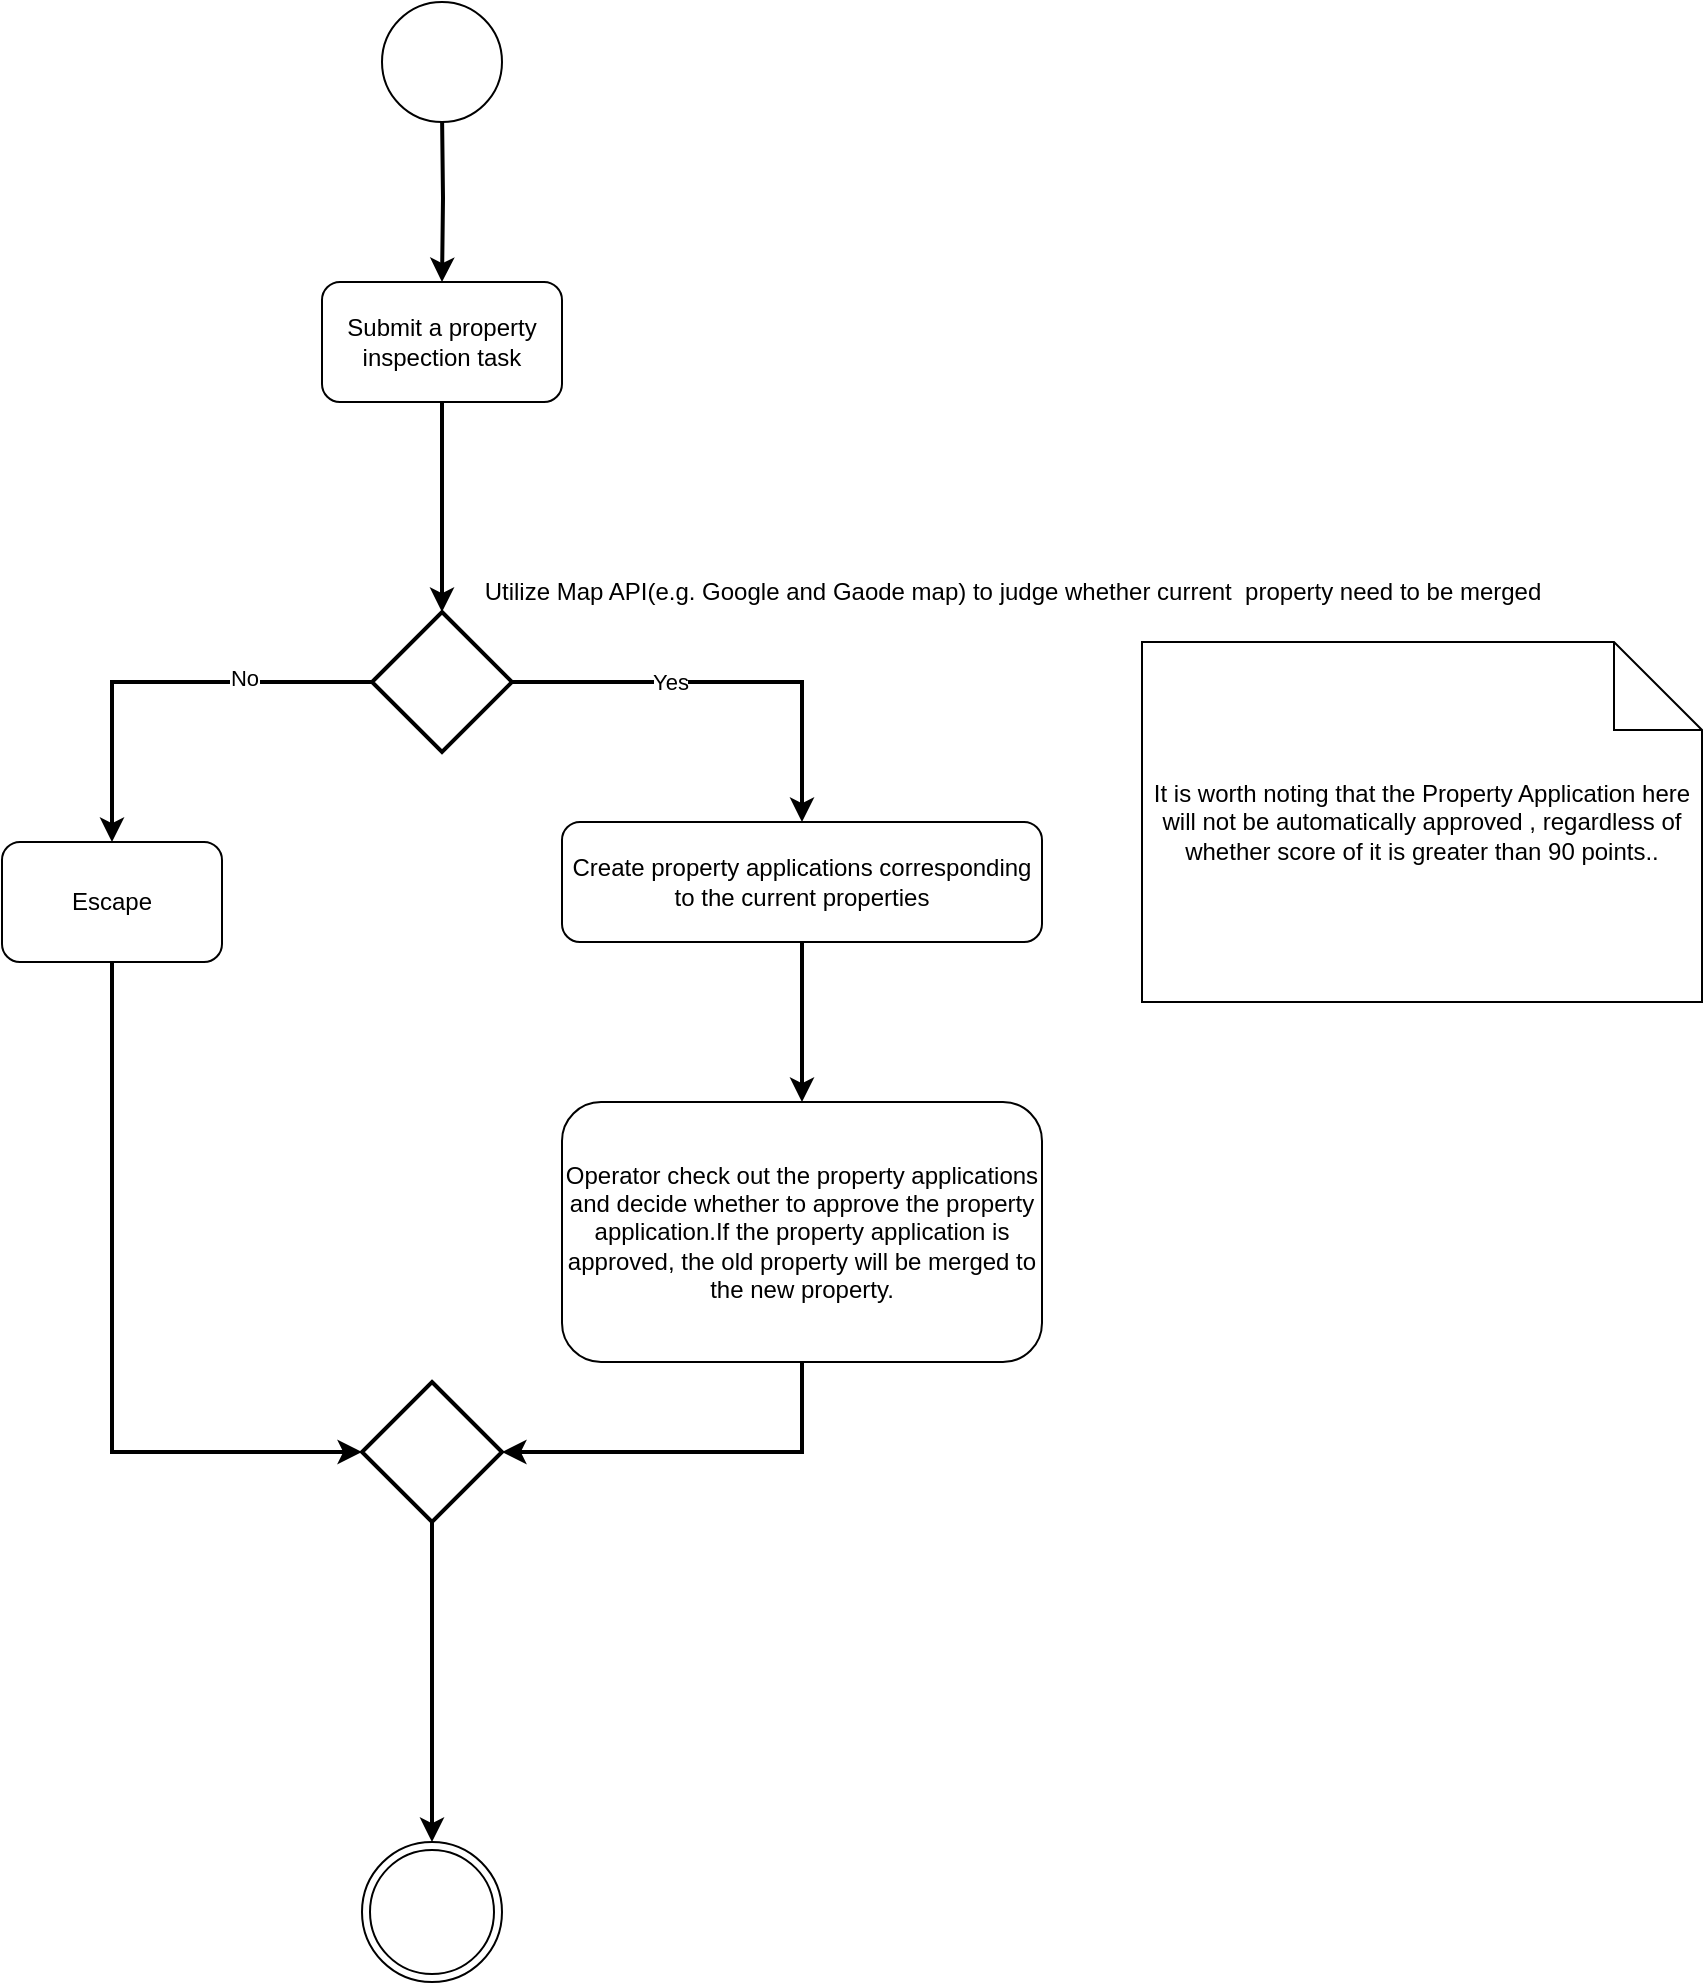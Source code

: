 <mxfile version="22.1.1" type="github" pages="2">
  <diagram name="第 1 页" id="K4dIMxSgs0AL1FMop_PG">
    <mxGraphModel dx="1372" dy="832" grid="1" gridSize="10" guides="1" tooltips="1" connect="1" arrows="1" fold="1" page="1" pageScale="1" pageWidth="827" pageHeight="1169" math="0" shadow="0">
      <root>
        <mxCell id="0" />
        <mxCell id="1" parent="0" />
        <mxCell id="1N3cbj_YcuuvRy0N6DCH-7" style="edgeStyle=orthogonalEdgeStyle;rounded=0;orthogonalLoop=1;jettySize=auto;html=1;exitX=0.5;exitY=1;exitDx=0;exitDy=0;strokeWidth=2;" parent="1" target="1N3cbj_YcuuvRy0N6DCH-6" edge="1">
          <mxGeometry relative="1" as="geometry">
            <mxPoint x="290" y="265" as="sourcePoint" />
          </mxGeometry>
        </mxCell>
        <mxCell id="1N3cbj_YcuuvRy0N6DCH-10" style="edgeStyle=orthogonalEdgeStyle;rounded=0;orthogonalLoop=1;jettySize=auto;html=1;exitX=0.5;exitY=1;exitDx=0;exitDy=0;entryX=0.5;entryY=0;entryDx=0;entryDy=0;entryPerimeter=0;strokeWidth=2;" parent="1" source="1N3cbj_YcuuvRy0N6DCH-6" target="1N3cbj_YcuuvRy0N6DCH-8" edge="1">
          <mxGeometry relative="1" as="geometry" />
        </mxCell>
        <mxCell id="1N3cbj_YcuuvRy0N6DCH-6" value="Submit a property inspection task" style="rounded=1;whiteSpace=wrap;html=1;" parent="1" vertex="1">
          <mxGeometry x="230" y="350" width="120" height="60" as="geometry" />
        </mxCell>
        <mxCell id="1N3cbj_YcuuvRy0N6DCH-14" style="edgeStyle=orthogonalEdgeStyle;rounded=0;orthogonalLoop=1;jettySize=auto;html=1;exitX=0;exitY=0.5;exitDx=0;exitDy=0;exitPerimeter=0;entryX=0.5;entryY=0;entryDx=0;entryDy=0;strokeWidth=2;" parent="1" source="1N3cbj_YcuuvRy0N6DCH-8" target="1N3cbj_YcuuvRy0N6DCH-12" edge="1">
          <mxGeometry relative="1" as="geometry" />
        </mxCell>
        <mxCell id="1N3cbj_YcuuvRy0N6DCH-17" value="No" style="edgeLabel;html=1;align=center;verticalAlign=middle;resizable=0;points=[];" parent="1N3cbj_YcuuvRy0N6DCH-14" vertex="1" connectable="0">
          <mxGeometry x="-0.389" y="-2" relative="1" as="geometry">
            <mxPoint as="offset" />
          </mxGeometry>
        </mxCell>
        <mxCell id="1N3cbj_YcuuvRy0N6DCH-16" style="edgeStyle=orthogonalEdgeStyle;rounded=0;orthogonalLoop=1;jettySize=auto;html=1;exitX=1;exitY=0.5;exitDx=0;exitDy=0;exitPerimeter=0;entryX=0.5;entryY=0;entryDx=0;entryDy=0;strokeWidth=2;" parent="1" source="1N3cbj_YcuuvRy0N6DCH-8" target="1N3cbj_YcuuvRy0N6DCH-15" edge="1">
          <mxGeometry relative="1" as="geometry" />
        </mxCell>
        <mxCell id="1N3cbj_YcuuvRy0N6DCH-18" value="Yes" style="edgeLabel;html=1;align=center;verticalAlign=middle;resizable=0;points=[];" parent="1N3cbj_YcuuvRy0N6DCH-16" vertex="1" connectable="0">
          <mxGeometry x="-0.263" y="-3" relative="1" as="geometry">
            <mxPoint y="-3" as="offset" />
          </mxGeometry>
        </mxCell>
        <mxCell id="1N3cbj_YcuuvRy0N6DCH-8" value="" style="strokeWidth=2;html=1;shape=mxgraph.flowchart.decision;whiteSpace=wrap;" parent="1" vertex="1">
          <mxGeometry x="255" y="515" width="70" height="70" as="geometry" />
        </mxCell>
        <mxCell id="1N3cbj_YcuuvRy0N6DCH-11" value="Utilize Map API(e.g. Google and Gaode map) to judge whether current&amp;nbsp; property need to be merged" style="text;html=1;align=center;verticalAlign=middle;resizable=0;points=[];autosize=1;strokeColor=none;fillColor=none;" parent="1" vertex="1">
          <mxGeometry x="300" y="490" width="550" height="30" as="geometry" />
        </mxCell>
        <mxCell id="1N3cbj_YcuuvRy0N6DCH-24" style="edgeStyle=orthogonalEdgeStyle;rounded=0;orthogonalLoop=1;jettySize=auto;html=1;exitX=0.5;exitY=1;exitDx=0;exitDy=0;entryX=0;entryY=0.5;entryDx=0;entryDy=0;entryPerimeter=0;strokeWidth=2;" parent="1" source="1N3cbj_YcuuvRy0N6DCH-12" target="1N3cbj_YcuuvRy0N6DCH-23" edge="1">
          <mxGeometry relative="1" as="geometry" />
        </mxCell>
        <mxCell id="1N3cbj_YcuuvRy0N6DCH-12" value="Escape" style="rounded=1;whiteSpace=wrap;html=1;" parent="1" vertex="1">
          <mxGeometry x="70" y="630" width="110" height="60" as="geometry" />
        </mxCell>
        <mxCell id="zGpB3c6iRwnpBz7cjaV9-3" style="edgeStyle=orthogonalEdgeStyle;rounded=0;orthogonalLoop=1;jettySize=auto;html=1;exitX=0.5;exitY=1;exitDx=0;exitDy=0;entryX=0.5;entryY=0;entryDx=0;entryDy=0;strokeWidth=2;" parent="1" source="1N3cbj_YcuuvRy0N6DCH-15" target="zGpB3c6iRwnpBz7cjaV9-1" edge="1">
          <mxGeometry relative="1" as="geometry" />
        </mxCell>
        <mxCell id="1N3cbj_YcuuvRy0N6DCH-15" value="Create property applications corresponding to the current properties" style="rounded=1;whiteSpace=wrap;html=1;" parent="1" vertex="1">
          <mxGeometry x="350" y="620" width="240" height="60" as="geometry" />
        </mxCell>
        <mxCell id="1N3cbj_YcuuvRy0N6DCH-20" value="" style="ellipse;shape=doubleEllipse;whiteSpace=wrap;html=1;aspect=fixed;" parent="1" vertex="1">
          <mxGeometry x="250" y="1130" width="70" height="70" as="geometry" />
        </mxCell>
        <mxCell id="1N3cbj_YcuuvRy0N6DCH-21" value="" style="ellipse;whiteSpace=wrap;html=1;aspect=fixed;" parent="1" vertex="1">
          <mxGeometry x="260" y="210" width="60" height="60" as="geometry" />
        </mxCell>
        <mxCell id="zGpB3c6iRwnpBz7cjaV9-6" style="edgeStyle=orthogonalEdgeStyle;rounded=0;orthogonalLoop=1;jettySize=auto;html=1;exitX=0.5;exitY=1;exitDx=0;exitDy=0;exitPerimeter=0;strokeWidth=2;" parent="1" source="1N3cbj_YcuuvRy0N6DCH-23" target="1N3cbj_YcuuvRy0N6DCH-20" edge="1">
          <mxGeometry relative="1" as="geometry" />
        </mxCell>
        <mxCell id="1N3cbj_YcuuvRy0N6DCH-23" value="" style="strokeWidth=2;html=1;shape=mxgraph.flowchart.decision;whiteSpace=wrap;" parent="1" vertex="1">
          <mxGeometry x="250" y="900" width="70" height="70" as="geometry" />
        </mxCell>
        <mxCell id="1N3cbj_YcuuvRy0N6DCH-27" value="It is worth noting that the Property Application here will not be automatically approved , regardless of whether score of it is greater than 90 points.." style="shape=note;size=44;whiteSpace=wrap;html=1;" parent="1" vertex="1">
          <mxGeometry x="640" y="530" width="280" height="180" as="geometry" />
        </mxCell>
        <mxCell id="zGpB3c6iRwnpBz7cjaV9-1" value="Operator check out the property applications and decide whether to approve the property application.If the property application is approved, the old property will be merged to the new property." style="rounded=1;whiteSpace=wrap;html=1;" parent="1" vertex="1">
          <mxGeometry x="350" y="760" width="240" height="130" as="geometry" />
        </mxCell>
        <mxCell id="zGpB3c6iRwnpBz7cjaV9-5" style="edgeStyle=orthogonalEdgeStyle;rounded=0;orthogonalLoop=1;jettySize=auto;html=1;exitX=0.5;exitY=1;exitDx=0;exitDy=0;entryX=1;entryY=0.5;entryDx=0;entryDy=0;entryPerimeter=0;strokeWidth=2;" parent="1" source="zGpB3c6iRwnpBz7cjaV9-1" target="1N3cbj_YcuuvRy0N6DCH-23" edge="1">
          <mxGeometry relative="1" as="geometry" />
        </mxCell>
      </root>
    </mxGraphModel>
  </diagram>
  <diagram id="SMi6vsqU-5wX4LhEPzyN" name="第 2 页">
    <mxGraphModel dx="1612" dy="832" grid="1" gridSize="10" guides="1" tooltips="1" connect="1" arrows="1" fold="1" page="1" pageScale="1" pageWidth="3300" pageHeight="4681" math="0" shadow="0">
      <root>
        <mxCell id="0" />
        <mxCell id="1" parent="0" />
        <mxCell id="XXxzsQEJPrPfE9wxlakf-3" value="&lt;h1&gt;如果在自动入库流程中的任意流程节点发生故障（执行异常&amp;amp;服务器异常）&lt;/h1&gt;&lt;p&gt;&lt;span style=&quot;font-size: 20px;&quot;&gt;&lt;b&gt;解决方案1：设定超时时间&lt;/b&gt;&lt;/span&gt;&lt;/p&gt;&lt;p&gt;&lt;span style=&quot;font-size: 20px;&quot;&gt;假设在地点匹配完成后，进行品牌匹配之前发生问题。此时，需要在流程中规定一个超时时间，可以在地点匹配完成后将数据存至数据库后，当且仅当超过设定阈值且下一个流程节点并未开始任务时，通知OP或是直接进行重试，即重写执行下一个流程节点的任务。&lt;/span&gt;&lt;/p&gt;&lt;p&gt;&lt;span style=&quot;font-size: 20px;&quot;&gt;&lt;b&gt;解决方案2：将数据处理任务和入库任务分为两步&lt;/b&gt;&lt;/span&gt;&lt;/p&gt;&lt;p&gt;&lt;font style=&quot;font-size: 20px;&quot;&gt;将数据校验、地点匹配以及品牌匹配作为一个整体，当这个整体任务执行完成后，OP下载经过校验和匹配的数据并将它们通过入库任务上传以进行入库。&lt;/font&gt;&lt;span style=&quot;font-size: 20px;&quot;&gt;&lt;b&gt;&lt;br&gt;&lt;/b&gt;&lt;/span&gt;&lt;/p&gt;&lt;p&gt;&lt;span style=&quot;font-size: 20px;&quot;&gt;&lt;br&gt;&lt;/span&gt;&lt;/p&gt;" style="text;html=1;strokeColor=none;fillColor=none;spacing=5;spacingTop=-20;whiteSpace=wrap;overflow=hidden;rounded=0;" parent="1" vertex="1">
          <mxGeometry x="80.79" y="1740" width="960" height="590" as="geometry" />
        </mxCell>
        <mxCell id="Yx3JlsVTsMdboG8a2QYe-1" value="&lt;font style=&quot;font-size: 17px;&quot;&gt;&lt;b&gt;GPD automatic warehousing process&lt;/b&gt;&lt;/font&gt;" style="text;html=1;strokeColor=none;fillColor=none;align=center;verticalAlign=middle;whiteSpace=wrap;rounded=0;" parent="1" vertex="1">
          <mxGeometry x="50" y="50" width="320" height="23.08" as="geometry" />
        </mxCell>
        <mxCell id="XXxzsQEJPrPfE9wxlakf-12" style="edgeStyle=orthogonalEdgeStyle;rounded=0;orthogonalLoop=1;jettySize=auto;html=1;exitX=1;exitY=0.5;exitDx=0;exitDy=0;entryX=0;entryY=0.5;entryDx=0;entryDy=0;strokeWidth=2;" parent="1" source="XXxzsQEJPrPfE9wxlakf-10" target="XXxzsQEJPrPfE9wxlakf-11" edge="1">
          <mxGeometry relative="1" as="geometry" />
        </mxCell>
        <mxCell id="XXxzsQEJPrPfE9wxlakf-10" value="" style="ellipse;whiteSpace=wrap;html=1;aspect=fixed;" parent="1" vertex="1">
          <mxGeometry x="122.004" y="570.002" width="46.154" height="46.154" as="geometry" />
        </mxCell>
        <mxCell id="XXxzsQEJPrPfE9wxlakf-13" style="edgeStyle=orthogonalEdgeStyle;rounded=0;orthogonalLoop=1;jettySize=auto;html=1;exitX=1;exitY=0.5;exitDx=0;exitDy=0;entryX=0;entryY=0.5;entryDx=0;entryDy=0;strokeWidth=2;" parent="1" source="XXxzsQEJPrPfE9wxlakf-11" target="XXxzsQEJPrPfE9wxlakf-14" edge="1">
          <mxGeometry relative="1" as="geometry">
            <mxPoint x="462" y="593" as="targetPoint" />
          </mxGeometry>
        </mxCell>
        <mxCell id="XXxzsQEJPrPfE9wxlakf-11" value="Upload Property Data file" style="rounded=1;whiteSpace=wrap;html=1;" parent="1" vertex="1">
          <mxGeometry x="232" y="559.62" width="110" height="66.92" as="geometry" />
        </mxCell>
        <mxCell id="XXxzsQEJPrPfE9wxlakf-22" style="edgeStyle=orthogonalEdgeStyle;rounded=0;orthogonalLoop=1;jettySize=auto;html=1;exitX=1;exitY=0.5;exitDx=0;exitDy=0;strokeWidth=2;entryX=0;entryY=0.5;entryDx=0;entryDy=0;" parent="1" source="XXxzsQEJPrPfE9wxlakf-14" target="XXxzsQEJPrPfE9wxlakf-24" edge="1">
          <mxGeometry relative="1" as="geometry">
            <mxPoint x="682" y="592.765" as="targetPoint" />
          </mxGeometry>
        </mxCell>
        <mxCell id="XXxzsQEJPrPfE9wxlakf-23" value="YES" style="edgeLabel;html=1;align=center;verticalAlign=middle;resizable=0;points=[];" parent="XXxzsQEJPrPfE9wxlakf-22" vertex="1" connectable="0">
          <mxGeometry x="-0.029" y="3" relative="1" as="geometry">
            <mxPoint as="offset" />
          </mxGeometry>
        </mxCell>
        <mxCell id="XXxzsQEJPrPfE9wxlakf-25" style="edgeStyle=orthogonalEdgeStyle;rounded=0;orthogonalLoop=1;jettySize=auto;html=1;exitX=0.5;exitY=1;exitDx=0;exitDy=0;entryX=0;entryY=0.5;entryDx=0;entryDy=0;strokeWidth=2;" parent="1" source="XXxzsQEJPrPfE9wxlakf-14" target="XXxzsQEJPrPfE9wxlakf-26" edge="1">
          <mxGeometry relative="1" as="geometry">
            <mxPoint x="562.118" y="740.0" as="targetPoint" />
          </mxGeometry>
        </mxCell>
        <mxCell id="XXxzsQEJPrPfE9wxlakf-27" value="NO" style="edgeLabel;html=1;align=center;verticalAlign=middle;resizable=0;points=[];" parent="XXxzsQEJPrPfE9wxlakf-25" vertex="1" connectable="0">
          <mxGeometry x="-0.659" y="5" relative="1" as="geometry">
            <mxPoint x="-5" as="offset" />
          </mxGeometry>
        </mxCell>
        <mxCell id="XXxzsQEJPrPfE9wxlakf-14" value="" style="rhombus;whiteSpace=wrap;html=1;" parent="1" vertex="1">
          <mxGeometry x="490" y="553.08" width="80" height="80" as="geometry" />
        </mxCell>
        <mxCell id="XXxzsQEJPrPfE9wxlakf-15" value="&lt;span style=&quot;color: rgb(0, 0, 0); font-family: Helvetica; font-size: 12px; font-style: normal; font-variant-ligatures: normal; font-variant-caps: normal; font-weight: 400; letter-spacing: normal; orphans: 2; text-align: center; text-indent: 0px; text-transform: none; widows: 2; word-spacing: 0px; -webkit-text-stroke-width: 0px; background-color: rgb(251, 251, 251); text-decoration-thickness: initial; text-decoration-style: initial; text-decoration-color: initial; float: none; display: inline !important;&quot;&gt;Verify that the uploaded file conforms to the format&lt;/span&gt;" style="text;whiteSpace=wrap;html=1;" parent="1" vertex="1">
          <mxGeometry x="345.35" y="540" width="180" height="40" as="geometry" />
        </mxCell>
        <mxCell id="vbCM7jGO7BBo73YhpIjG-1" value="" style="ellipse;whiteSpace=wrap;html=1;aspect=fixed;" parent="1" vertex="1">
          <mxGeometry x="116.454" y="238.462" width="46.154" height="46.154" as="geometry" />
        </mxCell>
        <mxCell id="Sx_ig7WTfbDBVmdWaUVq-1" value="Submit task" style="rounded=1;whiteSpace=wrap;html=1;" parent="1" vertex="1">
          <mxGeometry x="220.004" y="238.462" width="98.723" height="46.154" as="geometry" />
        </mxCell>
        <mxCell id="Sx_ig7WTfbDBVmdWaUVq-2" style="edgeStyle=orthogonalEdgeStyle;rounded=0;orthogonalLoop=1;jettySize=auto;html=1;exitX=1;exitY=0.5;exitDx=0;exitDy=0;entryX=0;entryY=0.5;entryDx=0;entryDy=0;strokeWidth=2;" parent="1" source="vbCM7jGO7BBo73YhpIjG-1" target="Sx_ig7WTfbDBVmdWaUVq-1" edge="1">
          <mxGeometry relative="1" as="geometry" />
        </mxCell>
        <mxCell id="XXxzsQEJPrPfE9wxlakf-18" style="edgeStyle=orthogonalEdgeStyle;rounded=0;orthogonalLoop=1;jettySize=auto;html=1;exitX=0.5;exitY=0;exitDx=0;exitDy=0;entryX=0.5;entryY=0;entryDx=0;entryDy=0;strokeWidth=2;" parent="1" source="Sx_ig7WTfbDBVmdWaUVq-3" target="XXxzsQEJPrPfE9wxlakf-1" edge="1">
          <mxGeometry relative="1" as="geometry">
            <Array as="points">
              <mxPoint x="413" y="70" />
              <mxPoint x="1229" y="70" />
            </Array>
          </mxGeometry>
        </mxCell>
        <mxCell id="Sx_ig7WTfbDBVmdWaUVq-3" value="" style="rhombus;whiteSpace=wrap;html=1;" parent="1" vertex="1">
          <mxGeometry x="379.716" y="230.769" width="65.816" height="61.538" as="geometry" />
        </mxCell>
        <mxCell id="qv_XKPkPGuTzOUVctlzR-1" style="edgeStyle=orthogonalEdgeStyle;rounded=0;orthogonalLoop=1;jettySize=auto;html=1;exitX=1;exitY=0.5;exitDx=0;exitDy=0;entryX=0;entryY=0.5;entryDx=0;entryDy=0;strokeWidth=2;" parent="1" source="Sx_ig7WTfbDBVmdWaUVq-1" target="Sx_ig7WTfbDBVmdWaUVq-3" edge="1">
          <mxGeometry relative="1" as="geometry" />
        </mxCell>
        <mxCell id="qv_XKPkPGuTzOUVctlzR-2" value="Verify whether data are qualified" style="text;html=1;align=center;verticalAlign=middle;resizable=0;points=[];autosize=1;strokeColor=none;fillColor=none;" parent="1" vertex="1">
          <mxGeometry x="174.364" y="204.612" width="190" height="30" as="geometry" />
        </mxCell>
        <mxCell id="qv_XKPkPGuTzOUVctlzR-4" value="NO" style="text;html=1;align=center;verticalAlign=middle;resizable=0;points=[];autosize=1;strokeColor=none;fillColor=none;" parent="1" vertex="1">
          <mxGeometry x="405.527" y="200.772" width="40" height="30" as="geometry" />
        </mxCell>
        <mxCell id="nXtLNnz7emNKrCWjcRaw-1" value="Match Destination" style="rounded=1;whiteSpace=wrap;html=1;" parent="1" vertex="1">
          <mxGeometry x="503.12" y="238.46" width="116.88" height="46.15" as="geometry" />
        </mxCell>
        <mxCell id="nXtLNnz7emNKrCWjcRaw-2" style="edgeStyle=orthogonalEdgeStyle;rounded=0;orthogonalLoop=1;jettySize=auto;html=1;exitX=1;exitY=0.5;exitDx=0;exitDy=0;entryX=0;entryY=0.5;entryDx=0;entryDy=0;strokeWidth=2;" parent="1" source="Sx_ig7WTfbDBVmdWaUVq-3" target="nXtLNnz7emNKrCWjcRaw-1" edge="1">
          <mxGeometry relative="1" as="geometry" />
        </mxCell>
        <mxCell id="nXtLNnz7emNKrCWjcRaw-4" value="" style="rhombus;whiteSpace=wrap;html=1;" parent="1" vertex="1">
          <mxGeometry x="695.563" y="230.769" width="65.816" height="61.538" as="geometry" />
        </mxCell>
        <mxCell id="nXtLNnz7emNKrCWjcRaw-5" style="edgeStyle=orthogonalEdgeStyle;rounded=0;orthogonalLoop=1;jettySize=auto;html=1;exitX=1;exitY=0.5;exitDx=0;exitDy=0;strokeWidth=2;" parent="1" source="nXtLNnz7emNKrCWjcRaw-1" target="nXtLNnz7emNKrCWjcRaw-4" edge="1">
          <mxGeometry relative="1" as="geometry" />
        </mxCell>
        <mxCell id="nXtLNnz7emNKrCWjcRaw-7" value="Verify whether destination&lt;br&gt;&amp;nbsp;can be matched" style="text;html=1;align=center;verticalAlign=middle;resizable=0;points=[];autosize=1;strokeColor=none;fillColor=none;" parent="1" vertex="1">
          <mxGeometry x="570.002" y="199.612" width="160" height="40" as="geometry" />
        </mxCell>
        <mxCell id="nXtLNnz7emNKrCWjcRaw-11" value="NO" style="text;html=1;align=center;verticalAlign=middle;resizable=0;points=[];autosize=1;strokeColor=none;fillColor=none;" parent="1" vertex="1">
          <mxGeometry x="729.997" y="189.999" width="40" height="30" as="geometry" />
        </mxCell>
        <mxCell id="nXtLNnz7emNKrCWjcRaw-12" value="YES" style="text;html=1;align=center;verticalAlign=middle;resizable=0;points=[];autosize=1;strokeColor=none;fillColor=none;" parent="1" vertex="1">
          <mxGeometry x="448.759" y="230.769" width="50" height="30" as="geometry" />
        </mxCell>
        <mxCell id="nXtLNnz7emNKrCWjcRaw-15" style="edgeStyle=orthogonalEdgeStyle;rounded=0;orthogonalLoop=1;jettySize=auto;html=1;exitX=1;exitY=0.5;exitDx=0;exitDy=0;strokeWidth=2;" parent="1" source="nXtLNnz7emNKrCWjcRaw-13" edge="1">
          <mxGeometry relative="1" as="geometry">
            <mxPoint x="1013.191" y="261.538" as="targetPoint" />
          </mxGeometry>
        </mxCell>
        <mxCell id="nXtLNnz7emNKrCWjcRaw-13" value="Match Brand" style="rounded=1;whiteSpace=wrap;html=1;" parent="1" vertex="1">
          <mxGeometry x="830.001" y="238.462" width="98.723" height="46.154" as="geometry" />
        </mxCell>
        <mxCell id="nXtLNnz7emNKrCWjcRaw-14" style="edgeStyle=orthogonalEdgeStyle;rounded=0;orthogonalLoop=1;jettySize=auto;html=1;exitX=1;exitY=0.5;exitDx=0;exitDy=0;entryX=0;entryY=0.5;entryDx=0;entryDy=0;strokeWidth=2;" parent="1" source="nXtLNnz7emNKrCWjcRaw-4" target="nXtLNnz7emNKrCWjcRaw-13" edge="1">
          <mxGeometry relative="1" as="geometry" />
        </mxCell>
        <mxCell id="nXtLNnz7emNKrCWjcRaw-18" value="Automatic Storage" style="rounded=1;whiteSpace=wrap;html=1;" parent="1" vertex="1">
          <mxGeometry x="1013.191" y="238.462" width="98.723" height="46.154" as="geometry" />
        </mxCell>
        <mxCell id="sD0MiXYBT_zPA8TvBOfL-1" value="Brand matching is often uncertain, so a hotel&#39;s brand information can be empty" style="shape=note;size=44;whiteSpace=wrap;html=1;" parent="1" vertex="1">
          <mxGeometry x="795.78" y="310" width="167.16" height="100" as="geometry" />
        </mxCell>
        <mxCell id="XXxzsQEJPrPfE9wxlakf-1" value="" style="ellipse;shape=doubleEllipse;whiteSpace=wrap;html=1;aspect=fixed;" parent="1" vertex="1">
          <mxGeometry x="1202.411" y="234.615" width="53.846" height="53.846" as="geometry" />
        </mxCell>
        <mxCell id="XXxzsQEJPrPfE9wxlakf-2" style="edgeStyle=orthogonalEdgeStyle;rounded=0;orthogonalLoop=1;jettySize=auto;html=1;exitX=1;exitY=0.5;exitDx=0;exitDy=0;entryX=0;entryY=0.5;entryDx=0;entryDy=0;strokeWidth=2;" parent="1" source="nXtLNnz7emNKrCWjcRaw-18" target="XXxzsQEJPrPfE9wxlakf-1" edge="1">
          <mxGeometry relative="1" as="geometry" />
        </mxCell>
        <mxCell id="XXxzsQEJPrPfE9wxlakf-8" value="YES" style="text;html=1;align=center;verticalAlign=middle;resizable=0;points=[];autosize=1;strokeColor=none;fillColor=none;" parent="1" vertex="1">
          <mxGeometry x="759.999" y="230.769" width="50" height="30" as="geometry" />
        </mxCell>
        <mxCell id="XXxzsQEJPrPfE9wxlakf-17" style="edgeStyle=orthogonalEdgeStyle;rounded=0;orthogonalLoop=1;jettySize=auto;html=1;exitX=1;exitY=0.5;exitDx=0;exitDy=0;entryX=0.5;entryY=0;entryDx=0;entryDy=0;strokeWidth=2;" parent="1" source="nXtLNnz7emNKrCWjcRaw-9" target="XXxzsQEJPrPfE9wxlakf-1" edge="1">
          <mxGeometry relative="1" as="geometry" />
        </mxCell>
        <mxCell id="nXtLNnz7emNKrCWjcRaw-9" value="Record the data which can not match destination" style="rounded=1;whiteSpace=wrap;html=1;" parent="1" vertex="1">
          <mxGeometry x="649.96" y="88.46" width="157.02" height="46.15" as="geometry" />
        </mxCell>
        <mxCell id="nXtLNnz7emNKrCWjcRaw-8" style="edgeStyle=orthogonalEdgeStyle;rounded=0;orthogonalLoop=1;jettySize=auto;html=1;exitX=0.5;exitY=0;exitDx=0;exitDy=0;strokeWidth=2;" parent="1" source="nXtLNnz7emNKrCWjcRaw-4" target="nXtLNnz7emNKrCWjcRaw-9" edge="1">
          <mxGeometry relative="1" as="geometry">
            <mxPoint x="692.34" y="206.923" as="targetPoint" />
          </mxGeometry>
        </mxCell>
        <mxCell id="XXxzsQEJPrPfE9wxlakf-19" value="" style="ellipse;shape=doubleEllipse;whiteSpace=wrap;html=1;aspect=fixed;" parent="1" vertex="1">
          <mxGeometry x="1152.001" y="566.155" width="53.846" height="53.846" as="geometry" />
        </mxCell>
        <mxCell id="XXxzsQEJPrPfE9wxlakf-29" style="edgeStyle=orthogonalEdgeStyle;rounded=0;orthogonalLoop=1;jettySize=auto;html=1;exitX=1;exitY=0.5;exitDx=0;exitDy=0;entryX=0;entryY=0.5;entryDx=0;entryDy=0;strokeWidth=2;" parent="1" source="XXxzsQEJPrPfE9wxlakf-24" target="XXxzsQEJPrPfE9wxlakf-28" edge="1">
          <mxGeometry relative="1" as="geometry" />
        </mxCell>
        <mxCell id="XXxzsQEJPrPfE9wxlakf-24" value="Verity the data,e.g. name, address, longitude and latitude" style="rounded=1;whiteSpace=wrap;html=1;" parent="1" vertex="1">
          <mxGeometry x="692" y="570.01" width="210" height="46.15" as="geometry" />
        </mxCell>
        <mxCell id="XXxzsQEJPrPfE9wxlakf-31" style="edgeStyle=orthogonalEdgeStyle;rounded=0;orthogonalLoop=1;jettySize=auto;html=1;entryX=0.5;entryY=1;entryDx=0;entryDy=0;strokeWidth=2;" parent="1" source="XXxzsQEJPrPfE9wxlakf-26" target="XXxzsQEJPrPfE9wxlakf-19" edge="1">
          <mxGeometry relative="1" as="geometry" />
        </mxCell>
        <mxCell id="XXxzsQEJPrPfE9wxlakf-26" value="Record error data" style="rounded=1;whiteSpace=wrap;html=1;" parent="1" vertex="1">
          <mxGeometry x="962.78" y="720" width="118.44" height="46.15" as="geometry" />
        </mxCell>
        <mxCell id="XXxzsQEJPrPfE9wxlakf-30" style="edgeStyle=orthogonalEdgeStyle;rounded=0;orthogonalLoop=1;jettySize=auto;html=1;exitX=0.5;exitY=1;exitDx=0;exitDy=0;entryX=0.5;entryY=0;entryDx=0;entryDy=0;" parent="1" source="XXxzsQEJPrPfE9wxlakf-28" target="XXxzsQEJPrPfE9wxlakf-26" edge="1">
          <mxGeometry relative="1" as="geometry" />
        </mxCell>
        <mxCell id="XXxzsQEJPrPfE9wxlakf-34" value="NO" style="edgeLabel;html=1;align=center;verticalAlign=middle;resizable=0;points=[];" parent="XXxzsQEJPrPfE9wxlakf-30" vertex="1" connectable="0">
          <mxGeometry x="-0.23" y="1" relative="1" as="geometry">
            <mxPoint as="offset" />
          </mxGeometry>
        </mxCell>
        <mxCell id="XXxzsQEJPrPfE9wxlakf-32" style="edgeStyle=orthogonalEdgeStyle;rounded=0;orthogonalLoop=1;jettySize=auto;html=1;exitX=1;exitY=0.5;exitDx=0;exitDy=0;entryX=0;entryY=0.5;entryDx=0;entryDy=0;strokeWidth=2;" parent="1" source="XXxzsQEJPrPfE9wxlakf-28" target="XXxzsQEJPrPfE9wxlakf-19" edge="1">
          <mxGeometry relative="1" as="geometry" />
        </mxCell>
        <mxCell id="XXxzsQEJPrPfE9wxlakf-33" value="YES" style="edgeLabel;html=1;align=center;verticalAlign=middle;resizable=0;points=[];" parent="XXxzsQEJPrPfE9wxlakf-32" vertex="1" connectable="0">
          <mxGeometry x="-0.067" y="1" relative="1" as="geometry">
            <mxPoint as="offset" />
          </mxGeometry>
        </mxCell>
        <mxCell id="XXxzsQEJPrPfE9wxlakf-28" value="" style="rhombus;whiteSpace=wrap;html=1;" parent="1" vertex="1">
          <mxGeometry x="982" y="553.08" width="80" height="80" as="geometry" />
        </mxCell>
        <mxCell id="XXxzsQEJPrPfE9wxlakf-35" value="&lt;b style=&quot;border-color: var(--border-color); font-size: 17px;&quot;&gt;Data verification process&lt;/b&gt;" style="text;html=1;align=center;verticalAlign=middle;resizable=0;points=[];autosize=1;strokeColor=none;fillColor=none;" parent="1" vertex="1">
          <mxGeometry x="62" y="480" width="230" height="30" as="geometry" />
        </mxCell>
        <mxCell id="XXxzsQEJPrPfE9wxlakf-38" value="" style="edgeStyle=orthogonalEdgeStyle;rounded=0;orthogonalLoop=1;jettySize=auto;html=1;strokeWidth=2;" parent="1" source="XXxzsQEJPrPfE9wxlakf-36" target="XXxzsQEJPrPfE9wxlakf-37" edge="1">
          <mxGeometry relative="1" as="geometry" />
        </mxCell>
        <mxCell id="XXxzsQEJPrPfE9wxlakf-36" value="" style="ellipse;whiteSpace=wrap;html=1;aspect=fixed;" parent="1" vertex="1">
          <mxGeometry x="122.004" y="1053.462" width="46.154" height="46.154" as="geometry" />
        </mxCell>
        <mxCell id="XXxzsQEJPrPfE9wxlakf-40" style="edgeStyle=orthogonalEdgeStyle;rounded=0;orthogonalLoop=1;jettySize=auto;html=1;exitX=1;exitY=0.5;exitDx=0;exitDy=0;strokeWidth=2;" parent="1" source="XXxzsQEJPrPfE9wxlakf-37" target="XXxzsQEJPrPfE9wxlakf-39" edge="1">
          <mxGeometry relative="1" as="geometry" />
        </mxCell>
        <mxCell id="XXxzsQEJPrPfE9wxlakf-37" value="Match Destination" style="rounded=1;whiteSpace=wrap;html=1;" parent="1" vertex="1">
          <mxGeometry x="233.79" y="1043.08" width="110" height="66.92" as="geometry" />
        </mxCell>
        <mxCell id="XXxzsQEJPrPfE9wxlakf-44" style="edgeStyle=orthogonalEdgeStyle;rounded=0;orthogonalLoop=1;jettySize=auto;html=1;exitX=0.5;exitY=1;exitDx=0;exitDy=0;entryX=0;entryY=0.5;entryDx=0;entryDy=0;strokeWidth=2;" parent="1" source="XXxzsQEJPrPfE9wxlakf-39" target="XXxzsQEJPrPfE9wxlakf-49" edge="1">
          <mxGeometry relative="1" as="geometry">
            <mxPoint x="523.319" y="1210" as="targetPoint" />
          </mxGeometry>
        </mxCell>
        <mxCell id="XXxzsQEJPrPfE9wxlakf-45" style="edgeStyle=orthogonalEdgeStyle;rounded=0;orthogonalLoop=1;jettySize=auto;html=1;exitX=0.5;exitY=0;exitDx=0;exitDy=0;entryX=0;entryY=0.5;entryDx=0;entryDy=0;strokeWidth=2;" parent="1" source="XXxzsQEJPrPfE9wxlakf-39" target="XXxzsQEJPrPfE9wxlakf-48" edge="1">
          <mxGeometry relative="1" as="geometry">
            <mxPoint x="523.319" y="940" as="targetPoint" />
          </mxGeometry>
        </mxCell>
        <mxCell id="XXxzsQEJPrPfE9wxlakf-39" value="" style="rhombus;whiteSpace=wrap;html=1;" parent="1" vertex="1">
          <mxGeometry x="483.79" y="1036.54" width="80" height="80" as="geometry" />
        </mxCell>
        <mxCell id="XXxzsQEJPrPfE9wxlakf-41" value="&lt;div style=&quot;text-align: center;&quot;&gt;Determine whether the current property is domestic or foreign&lt;br&gt;&lt;/div&gt;" style="text;whiteSpace=wrap;html=1;" parent="1" vertex="1">
          <mxGeometry x="335.79" y="996.54" width="180" height="40" as="geometry" />
        </mxCell>
        <mxCell id="XXxzsQEJPrPfE9wxlakf-46" value="domestic" style="text;html=1;align=center;verticalAlign=middle;resizable=0;points=[];autosize=1;strokeColor=none;fillColor=none;" parent="1" vertex="1">
          <mxGeometry x="520.35" y="988" width="70" height="30" as="geometry" />
        </mxCell>
        <mxCell id="XXxzsQEJPrPfE9wxlakf-47" value="foreign" style="text;html=1;align=center;verticalAlign=middle;resizable=0;points=[];autosize=1;strokeColor=none;fillColor=none;" parent="1" vertex="1">
          <mxGeometry x="525.35" y="1140" width="60" height="30" as="geometry" />
        </mxCell>
        <mxCell id="XXxzsQEJPrPfE9wxlakf-63" style="edgeStyle=orthogonalEdgeStyle;rounded=0;orthogonalLoop=1;jettySize=auto;html=1;exitX=1;exitY=0.5;exitDx=0;exitDy=0;entryX=0;entryY=0.5;entryDx=0;entryDy=0;strokeWidth=2;" parent="1" source="XXxzsQEJPrPfE9wxlakf-48" target="XXxzsQEJPrPfE9wxlakf-62" edge="1">
          <mxGeometry relative="1" as="geometry" />
        </mxCell>
        <mxCell id="XXxzsQEJPrPfE9wxlakf-48" value="Destination matching using polygon data stored in the database" style="rounded=1;whiteSpace=wrap;html=1;" parent="1" vertex="1">
          <mxGeometry x="640.53" y="920" width="210" height="60" as="geometry" />
        </mxCell>
        <mxCell id="XXxzsQEJPrPfE9wxlakf-51" style="edgeStyle=orthogonalEdgeStyle;rounded=0;orthogonalLoop=1;jettySize=auto;html=1;entryX=0;entryY=0.5;entryDx=0;entryDy=0;strokeWidth=2;" parent="1" source="XXxzsQEJPrPfE9wxlakf-49" target="XXxzsQEJPrPfE9wxlakf-50" edge="1">
          <mxGeometry relative="1" as="geometry" />
        </mxCell>
        <mxCell id="XXxzsQEJPrPfE9wxlakf-49" value="Destination matching using location information contained in the property&#39;s address" style="rounded=1;whiteSpace=wrap;html=1;" parent="1" vertex="1">
          <mxGeometry x="617.26" y="1180" width="256.53" height="60" as="geometry" />
        </mxCell>
        <mxCell id="XXxzsQEJPrPfE9wxlakf-53" style="edgeStyle=orthogonalEdgeStyle;rounded=0;orthogonalLoop=1;jettySize=auto;html=1;exitX=1;exitY=0.5;exitDx=0;exitDy=0;strokeWidth=2;" parent="1" source="XXxzsQEJPrPfE9wxlakf-50" edge="1">
          <mxGeometry relative="1" as="geometry">
            <mxPoint x="1163.79" y="1210.412" as="targetPoint" />
          </mxGeometry>
        </mxCell>
        <mxCell id="XXxzsQEJPrPfE9wxlakf-56" style="edgeStyle=orthogonalEdgeStyle;rounded=0;orthogonalLoop=1;jettySize=auto;html=1;exitX=0.5;exitY=0;exitDx=0;exitDy=0;entryX=0;entryY=0.5;entryDx=0;entryDy=0;strokeWidth=2;" parent="1" source="XXxzsQEJPrPfE9wxlakf-50" target="XXxzsQEJPrPfE9wxlakf-57" edge="1">
          <mxGeometry relative="1" as="geometry">
            <mxPoint x="1138.12" y="1060" as="targetPoint" />
          </mxGeometry>
        </mxCell>
        <mxCell id="XXxzsQEJPrPfE9wxlakf-70" style="edgeStyle=orthogonalEdgeStyle;rounded=0;orthogonalLoop=1;jettySize=auto;html=1;exitX=0.5;exitY=1;exitDx=0;exitDy=0;strokeWidth=2;" parent="1" source="XXxzsQEJPrPfE9wxlakf-50" edge="1">
          <mxGeometry relative="1" as="geometry">
            <mxPoint x="1015.79" y="1320" as="targetPoint" />
          </mxGeometry>
        </mxCell>
        <mxCell id="XXxzsQEJPrPfE9wxlakf-50" value="" style="rhombus;whiteSpace=wrap;html=1;" parent="1" vertex="1">
          <mxGeometry x="975.79" y="1170" width="80" height="80" as="geometry" />
        </mxCell>
        <mxCell id="XXxzsQEJPrPfE9wxlakf-55" value="matched" style="text;html=1;align=center;verticalAlign=middle;resizable=0;points=[];autosize=1;strokeColor=none;fillColor=none;" parent="1" vertex="1">
          <mxGeometry x="945.79" y="1116.54" width="70" height="30" as="geometry" />
        </mxCell>
        <mxCell id="XXxzsQEJPrPfE9wxlakf-57" value="" style="ellipse;shape=doubleEllipse;whiteSpace=wrap;html=1;aspect=fixed;" parent="1" vertex="1">
          <mxGeometry x="1473.791" y="1069.995" width="53.846" height="53.846" as="geometry" />
        </mxCell>
        <mxCell id="XXxzsQEJPrPfE9wxlakf-58" value="not matched once" style="text;html=1;align=center;verticalAlign=middle;resizable=0;points=[];autosize=1;strokeColor=none;fillColor=none;" parent="1" vertex="1">
          <mxGeometry x="1040.79" y="1170" width="120" height="30" as="geometry" />
        </mxCell>
        <mxCell id="XXxzsQEJPrPfE9wxlakf-72" style="edgeStyle=orthogonalEdgeStyle;rounded=0;orthogonalLoop=1;jettySize=auto;html=1;exitX=0.5;exitY=1;exitDx=0;exitDy=0;entryX=0.5;entryY=1;entryDx=0;entryDy=0;fillColor=#ffcd28;strokeColor=#d79b00;gradientColor=#ffa500;strokeWidth=2;" parent="1" source="XXxzsQEJPrPfE9wxlakf-60" target="XXxzsQEJPrPfE9wxlakf-49" edge="1">
          <mxGeometry relative="1" as="geometry">
            <Array as="points">
              <mxPoint x="1308.79" y="1440" />
              <mxPoint x="745.79" y="1440" />
            </Array>
          </mxGeometry>
        </mxCell>
        <mxCell id="XXxzsQEJPrPfE9wxlakf-60" value="Use the latitude and longitude information combined with the reverse geocoding capability of the map to obtain the address of the corresponding property" style="rounded=1;whiteSpace=wrap;html=1;" parent="1" vertex="1">
          <mxGeometry x="1163.79" y="1173.27" width="290" height="73.46" as="geometry" />
        </mxCell>
        <mxCell id="XXxzsQEJPrPfE9wxlakf-64" style="edgeStyle=orthogonalEdgeStyle;rounded=0;orthogonalLoop=1;jettySize=auto;html=1;exitX=1;exitY=0.5;exitDx=0;exitDy=0;entryX=0.5;entryY=0;entryDx=0;entryDy=0;strokeWidth=2;" parent="1" source="XXxzsQEJPrPfE9wxlakf-62" target="XXxzsQEJPrPfE9wxlakf-57" edge="1">
          <mxGeometry relative="1" as="geometry" />
        </mxCell>
        <mxCell id="XXxzsQEJPrPfE9wxlakf-78" style="edgeStyle=orthogonalEdgeStyle;rounded=0;orthogonalLoop=1;jettySize=auto;html=1;exitX=0.5;exitY=1;exitDx=0;exitDy=0;entryX=0.5;entryY=0;entryDx=0;entryDy=0;strokeWidth=2;" parent="1" source="XXxzsQEJPrPfE9wxlakf-62" target="XXxzsQEJPrPfE9wxlakf-77" edge="1">
          <mxGeometry relative="1" as="geometry" />
        </mxCell>
        <mxCell id="XXxzsQEJPrPfE9wxlakf-62" value="" style="rhombus;whiteSpace=wrap;html=1;" parent="1" vertex="1">
          <mxGeometry x="975.79" y="910" width="80" height="80" as="geometry" />
        </mxCell>
        <mxCell id="XXxzsQEJPrPfE9wxlakf-65" value="matched" style="text;html=1;align=center;verticalAlign=middle;resizable=0;points=[];autosize=1;strokeColor=none;fillColor=none;" parent="1" vertex="1">
          <mxGeometry x="1065.79" y="920" width="70" height="30" as="geometry" />
        </mxCell>
        <mxCell id="XXxzsQEJPrPfE9wxlakf-73" value="1" style="text;html=1;align=center;verticalAlign=middle;resizable=0;points=[];autosize=1;strokeColor=none;fillColor=none;" parent="1" vertex="1">
          <mxGeometry x="1000.79" y="1438" width="30" height="30" as="geometry" />
        </mxCell>
        <mxCell id="XXxzsQEJPrPfE9wxlakf-74" value="not matched" style="text;html=1;align=center;verticalAlign=middle;resizable=0;points=[];autosize=1;strokeColor=none;fillColor=none;" parent="1" vertex="1">
          <mxGeometry x="1028.79" y="1260" width="90" height="30" as="geometry" />
        </mxCell>
        <mxCell id="XXxzsQEJPrPfE9wxlakf-76" style="edgeStyle=orthogonalEdgeStyle;rounded=0;orthogonalLoop=1;jettySize=auto;html=1;exitX=1;exitY=0.5;exitDx=0;exitDy=0;entryX=0.5;entryY=1;entryDx=0;entryDy=0;strokeWidth=2;" parent="1" source="XXxzsQEJPrPfE9wxlakf-75" target="XXxzsQEJPrPfE9wxlakf-57" edge="1">
          <mxGeometry relative="1" as="geometry" />
        </mxCell>
        <mxCell id="XXxzsQEJPrPfE9wxlakf-75" value="Record error data" style="rounded=1;whiteSpace=wrap;html=1;" parent="1" vertex="1">
          <mxGeometry x="956.57" y="1320" width="118.44" height="46.15" as="geometry" />
        </mxCell>
        <mxCell id="XXxzsQEJPrPfE9wxlakf-80" style="edgeStyle=orthogonalEdgeStyle;rounded=0;orthogonalLoop=1;jettySize=auto;html=1;exitX=1;exitY=0.5;exitDx=0;exitDy=0;entryX=0.5;entryY=0;entryDx=0;entryDy=0;strokeWidth=2;" parent="1" source="XXxzsQEJPrPfE9wxlakf-77" target="XXxzsQEJPrPfE9wxlakf-57" edge="1">
          <mxGeometry relative="1" as="geometry">
            <Array as="points">
              <mxPoint x="1500.79" y="1047" />
            </Array>
          </mxGeometry>
        </mxCell>
        <mxCell id="XXxzsQEJPrPfE9wxlakf-77" value="Record error data" style="rounded=1;whiteSpace=wrap;html=1;" parent="1" vertex="1">
          <mxGeometry x="956.57" y="1023.85" width="118.44" height="46.15" as="geometry" />
        </mxCell>
        <mxCell id="XXxzsQEJPrPfE9wxlakf-79" value="not matched" style="text;html=1;align=center;verticalAlign=middle;resizable=0;points=[];autosize=1;strokeColor=none;fillColor=none;" parent="1" vertex="1">
          <mxGeometry x="1028.79" y="988" width="90" height="30" as="geometry" />
        </mxCell>
        <mxCell id="XXxzsQEJPrPfE9wxlakf-84" value="" style="edgeStyle=orthogonalEdgeStyle;rounded=0;orthogonalLoop=1;jettySize=auto;html=1;strokeWidth=2;" parent="1" source="XXxzsQEJPrPfE9wxlakf-85" target="XXxzsQEJPrPfE9wxlakf-86" edge="1">
          <mxGeometry relative="1" as="geometry" />
        </mxCell>
        <mxCell id="XXxzsQEJPrPfE9wxlakf-85" value="" style="ellipse;whiteSpace=wrap;html=1;aspect=fixed;" parent="1" vertex="1">
          <mxGeometry x="122.004" y="1542.462" width="46.154" height="46.154" as="geometry" />
        </mxCell>
        <mxCell id="XXxzsQEJPrPfE9wxlakf-92" style="edgeStyle=orthogonalEdgeStyle;rounded=0;orthogonalLoop=1;jettySize=auto;html=1;exitX=1;exitY=0.5;exitDx=0;exitDy=0;entryX=0;entryY=0.5;entryDx=0;entryDy=0;strokeWidth=2;" parent="1" source="XXxzsQEJPrPfE9wxlakf-86" target="XXxzsQEJPrPfE9wxlakf-91" edge="1">
          <mxGeometry relative="1" as="geometry" />
        </mxCell>
        <mxCell id="XXxzsQEJPrPfE9wxlakf-86" value="Match Brand" style="rounded=1;whiteSpace=wrap;html=1;" parent="1" vertex="1">
          <mxGeometry x="233.79" y="1532.08" width="110" height="66.92" as="geometry" />
        </mxCell>
        <mxCell id="XXxzsQEJPrPfE9wxlakf-93" style="edgeStyle=orthogonalEdgeStyle;rounded=0;orthogonalLoop=1;jettySize=auto;html=1;exitX=1;exitY=0.5;exitDx=0;exitDy=0;strokeWidth=2;" parent="1" source="XXxzsQEJPrPfE9wxlakf-91" edge="1">
          <mxGeometry relative="1" as="geometry">
            <mxPoint x="891.79" y="1564.845" as="targetPoint" />
          </mxGeometry>
        </mxCell>
        <mxCell id="XXxzsQEJPrPfE9wxlakf-91" value="Use the brand information in the property name to compare with the hotel brand in GPD to get the brand code" style="rounded=1;whiteSpace=wrap;html=1;" parent="1" vertex="1">
          <mxGeometry x="461.79" y="1530" width="323.44" height="70" as="geometry" />
        </mxCell>
        <mxCell id="XXxzsQEJPrPfE9wxlakf-94" value="" style="ellipse;shape=doubleEllipse;whiteSpace=wrap;html=1;aspect=fixed;" parent="1" vertex="1">
          <mxGeometry x="890.721" y="1538.075" width="53.846" height="53.846" as="geometry" />
        </mxCell>
      </root>
    </mxGraphModel>
  </diagram>
</mxfile>
